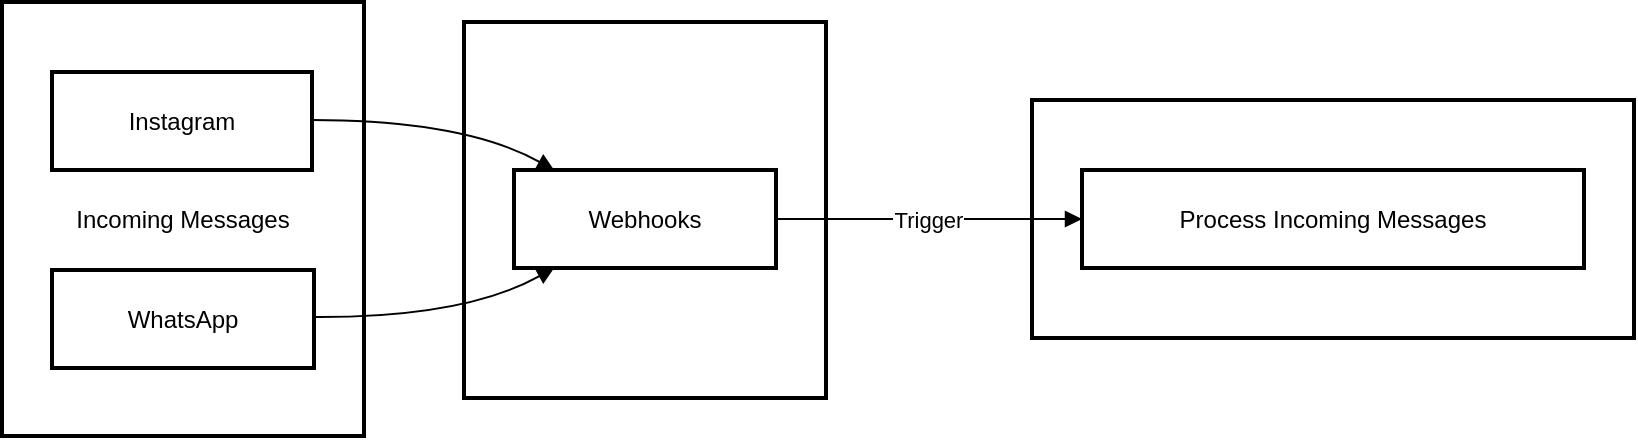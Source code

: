 <mxfile version="25.0.3" pages="2">
  <diagram name="Page-1" id="1Hz5cztAhsSJrlSbuQiM">
    <mxGraphModel>
      <root>
        <mxCell id="0" />
        <mxCell id="1" parent="0" />
        <mxCell id="2" value="Processing" style="whiteSpace=wrap;strokeWidth=2;" vertex="1" parent="1">
          <mxGeometry x="523" y="57" width="301" height="119" as="geometry" />
        </mxCell>
        <mxCell id="3" value="External Entities" style="whiteSpace=wrap;strokeWidth=2;" vertex="1" parent="1">
          <mxGeometry x="239" y="18" width="181" height="188" as="geometry" />
        </mxCell>
        <mxCell id="4" value="Incoming Messages" style="whiteSpace=wrap;strokeWidth=2;" vertex="1" parent="1">
          <mxGeometry x="8" y="8" width="181" height="217" as="geometry" />
        </mxCell>
        <mxCell id="5" value="Instagram" style="whiteSpace=wrap;strokeWidth=2;" vertex="1" parent="1">
          <mxGeometry x="33" y="43" width="130" height="49" as="geometry" />
        </mxCell>
        <mxCell id="6" value="WhatsApp" style="whiteSpace=wrap;strokeWidth=2;" vertex="1" parent="1">
          <mxGeometry x="33" y="142" width="131" height="49" as="geometry" />
        </mxCell>
        <mxCell id="7" value="Webhooks" style="whiteSpace=wrap;strokeWidth=2;" vertex="1" parent="1">
          <mxGeometry x="264" y="92" width="131" height="49" as="geometry" />
        </mxCell>
        <mxCell id="8" value="Process Incoming Messages" style="whiteSpace=wrap;strokeWidth=2;" vertex="1" parent="1">
          <mxGeometry x="548" y="92" width="251" height="49" as="geometry" />
        </mxCell>
        <mxCell id="9" value="" style="curved=1;startArrow=none;endArrow=block;exitX=1;exitY=0.49;entryX=0.16;entryY=0.01;" edge="1" parent="1" source="5" target="7">
          <mxGeometry relative="1" as="geometry">
            <Array as="points">
              <mxPoint x="239" y="67" />
            </Array>
          </mxGeometry>
        </mxCell>
        <mxCell id="10" value="" style="curved=1;startArrow=none;endArrow=block;exitX=1;exitY=0.48;entryX=0.16;entryY=0.99;" edge="1" parent="1" source="6" target="7">
          <mxGeometry relative="1" as="geometry">
            <Array as="points">
              <mxPoint x="239" y="166" />
            </Array>
          </mxGeometry>
        </mxCell>
        <mxCell id="11" value="Trigger" style="curved=1;startArrow=none;endArrow=block;exitX=1;exitY=0.5;entryX=0;entryY=0.5;" edge="1" parent="1" source="7" target="8">
          <mxGeometry relative="1" as="geometry">
            <Array as="points" />
          </mxGeometry>
        </mxCell>
      </root>
    </mxGraphModel>
  </diagram>
  <diagram id="T0F98-dxDMaYMdhki60J" name="Page-2">
    <mxGraphModel dx="954" dy="605" grid="1" gridSize="10" guides="1" tooltips="1" connect="1" arrows="1" fold="1" page="1" pageScale="1" pageWidth="850" pageHeight="1100" math="0" shadow="0">
      <root>
        <mxCell id="0" />
        <mxCell id="1" parent="0" />
      </root>
    </mxGraphModel>
  </diagram>
</mxfile>
